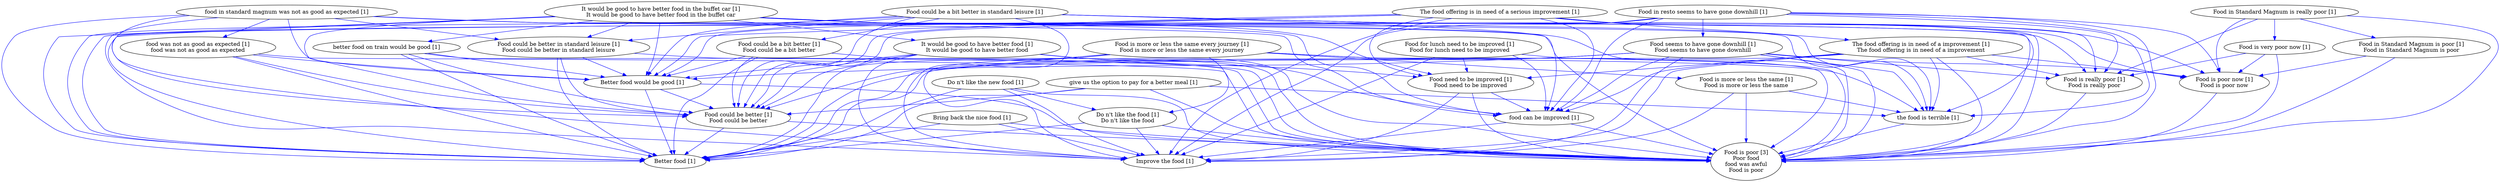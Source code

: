 digraph collapsedGraph {
"Food is poor [3]\nPoor food\nfood was awful\nFood is poor""Better food [1]""Better food would be good [1]""Bring back the nice food [1]""Do n't like the new food [1]""Do n't like the food [1]\nDo n't like the food""Food could be a bit better in standard leisure [1]""Food could be better in standard leisure [1]\nFood could be better in standard leisure""Food could be better [1]\nFood could be better""Food could be a bit better [1]\nFood could be a bit better""Food for lunch need to be improved [1]\nFood for lunch need to be improved""Food need to be improved [1]\nFood need to be improved""Food in Standard Magnum is really poor [1]""Food in Standard Magnum is poor [1]\nFood in Standard Magnum is poor""Food is really poor [1]\nFood is really poor""Food in resto seems to have gone downhill [1]""Food seems to have gone downhill [1]\nFood seems to have gone downhill""Food is more or less the same every journey [1]\nFood is more or less the same every journey""Food is more or less the same [1]\nFood is more or less the same""Food is very poor now [1]""Food is poor now [1]\nFood is poor now""Improve the food [1]""It would be good to have better food in the buffet car [1]\nIt would be good to have better food in the buffet car""It would be good to have better food [1]\nIt would be good to have better food""The food offering is in need of a serious improvement [1]""The food offering is in need of a improvement [1]\nThe food offering is in need of a improvement""better food on train would be good [1]""food can be improved [1]""food in standard magnum was not as good as expected [1]""food was not as good as expected [1]\nfood was not as good as expected""give us the option to pay for a better meal [1]""the food is terrible [1]""Better food would be good [1]" -> "Better food [1]" [color=blue]
"Bring back the nice food [1]" -> "Better food [1]" [color=blue]
"Do n't like the new food [1]" -> "Do n't like the food [1]\nDo n't like the food" [color=blue]
"Do n't like the new food [1]" -> "Better food [1]" [color=blue]
"Do n't like the food [1]\nDo n't like the food" -> "Better food [1]" [color=blue]
"Food could be a bit better in standard leisure [1]" -> "Food could be better in standard leisure [1]\nFood could be better in standard leisure" [color=blue]
"Food could be better in standard leisure [1]\nFood could be better in standard leisure" -> "Food could be better [1]\nFood could be better" [color=blue]
"Food could be a bit better in standard leisure [1]" -> "Food could be a bit better [1]\nFood could be a bit better" [color=blue]
"Food could be a bit better [1]\nFood could be a bit better" -> "Food could be better [1]\nFood could be better" [color=blue]
"Food could be a bit better in standard leisure [1]" -> "Food could be better [1]\nFood could be better" [color=blue]
"Better food would be good [1]" -> "Food could be better [1]\nFood could be better" [color=blue]
"Food could be a bit better in standard leisure [1]" -> "Better food [1]" [color=blue]
"Food could be a bit better in standard leisure [1]" -> "Better food would be good [1]" [color=blue]
"Food could be better in standard leisure [1]\nFood could be better in standard leisure" -> "Better food [1]" [color=blue]
"Food could be better in standard leisure [1]\nFood could be better in standard leisure" -> "Better food would be good [1]" [color=blue]
"Food could be better [1]\nFood could be better" -> "Better food [1]" [color=blue]
"Food could be a bit better [1]\nFood could be a bit better" -> "Better food [1]" [color=blue]
"Food could be a bit better [1]\nFood could be a bit better" -> "Better food would be good [1]" [color=blue]
"Food for lunch need to be improved [1]\nFood for lunch need to be improved" -> "Food need to be improved [1]\nFood need to be improved" [color=blue]
"Food in Standard Magnum is really poor [1]" -> "Food in Standard Magnum is poor [1]\nFood in Standard Magnum is poor" [color=blue]
"Food in Standard Magnum is really poor [1]" -> "Food is really poor [1]\nFood is really poor" [color=blue]
"Food could be a bit better in standard leisure [1]" -> "Food is really poor [1]\nFood is really poor" [color=blue]
"Food could be better [1]\nFood could be better" -> "Food is poor [3]\nPoor food\nfood was awful\nFood is poor" [color=blue]
"Food need to be improved [1]\nFood need to be improved" -> "Food is poor [3]\nPoor food\nfood was awful\nFood is poor" [color=blue]
"Food in resto seems to have gone downhill [1]" -> "Food seems to have gone downhill [1]\nFood seems to have gone downhill" [color=blue]
"Food in resto seems to have gone downhill [1]" -> "Better food [1]" [color=blue]
"Food seems to have gone downhill [1]\nFood seems to have gone downhill" -> "Better food [1]" [color=blue]
"Food seems to have gone downhill [1]\nFood seems to have gone downhill" -> "Better food would be good [1]" [color=blue]
"Food seems to have gone downhill [1]\nFood seems to have gone downhill" -> "Food could be better [1]\nFood could be better" [color=blue]
"Food seems to have gone downhill [1]\nFood seems to have gone downhill" -> "Food is really poor [1]\nFood is really poor" [color=blue]
"Food is more or less the same every journey [1]\nFood is more or less the same every journey" -> "Food is more or less the same [1]\nFood is more or less the same" [color=blue]
"Food is more or less the same every journey [1]\nFood is more or less the same every journey" -> "Better food [1]" [color=blue]
"Food is more or less the same every journey [1]\nFood is more or less the same every journey" -> "Do n't like the food [1]\nDo n't like the food" [color=blue]
"Food is more or less the same every journey [1]\nFood is more or less the same every journey" -> "Food could be better [1]\nFood could be better" [color=blue]
"Food is more or less the same [1]\nFood is more or less the same" -> "Food is poor [3]\nPoor food\nfood was awful\nFood is poor" [color=blue]
"Food is very poor now [1]" -> "Food is poor now [1]\nFood is poor now" [color=blue]
"Food could be a bit better in standard leisure [1]" -> "Food is poor now [1]\nFood is poor now" [color=blue]
"Food in Standard Magnum is really poor [1]" -> "Food is very poor now [1]" [color=blue]
"Food in Standard Magnum is really poor [1]" -> "Food is poor now [1]\nFood is poor now" [color=blue]
"Food in Standard Magnum is poor [1]\nFood in Standard Magnum is poor" -> "Food is poor now [1]\nFood is poor now" [color=blue]
"Food seems to have gone downhill [1]\nFood seems to have gone downhill" -> "Food is poor now [1]\nFood is poor now" [color=blue]
"Food is very poor now [1]" -> "Food is really poor [1]\nFood is really poor" [color=blue]
"Bring back the nice food [1]" -> "Improve the food [1]" [color=blue]
"Do n't like the new food [1]" -> "Improve the food [1]" [color=blue]
"Do n't like the food [1]\nDo n't like the food" -> "Improve the food [1]" [color=blue]
"Food for lunch need to be improved [1]\nFood for lunch need to be improved" -> "Improve the food [1]" [color=blue]
"Food need to be improved [1]\nFood need to be improved" -> "Improve the food [1]" [color=blue]
"Food is more or less the same every journey [1]\nFood is more or less the same every journey" -> "Improve the food [1]" [color=blue]
"Food is more or less the same [1]\nFood is more or less the same" -> "Improve the food [1]" [color=blue]
"It would be good to have better food in the buffet car [1]\nIt would be good to have better food in the buffet car" -> "It would be good to have better food [1]\nIt would be good to have better food" [color=blue]
"It would be good to have better food in the buffet car [1]\nIt would be good to have better food in the buffet car" -> "Better food [1]" [color=blue]
"It would be good to have better food in the buffet car [1]\nIt would be good to have better food in the buffet car" -> "Better food would be good [1]" [color=blue]
"It would be good to have better food in the buffet car [1]\nIt would be good to have better food in the buffet car" -> "Food could be better in standard leisure [1]\nFood could be better in standard leisure" [color=blue]
"It would be good to have better food in the buffet car [1]\nIt would be good to have better food in the buffet car" -> "Food could be better [1]\nFood could be better" [color=blue]
"It would be good to have better food in the buffet car [1]\nIt would be good to have better food in the buffet car" -> "Food need to be improved [1]\nFood need to be improved" [color=blue]
"It would be good to have better food in the buffet car [1]\nIt would be good to have better food in the buffet car" -> "Improve the food [1]" [color=blue]
"It would be good to have better food [1]\nIt would be good to have better food" -> "Better food [1]" [color=blue]
"It would be good to have better food [1]\nIt would be good to have better food" -> "Better food would be good [1]" [color=blue]
"It would be good to have better food [1]\nIt would be good to have better food" -> "Food could be better [1]\nFood could be better" [color=blue]
"It would be good to have better food [1]\nIt would be good to have better food" -> "Food need to be improved [1]\nFood need to be improved" [color=blue]
"Better food would be good [1]" -> "Food is poor [3]\nPoor food\nfood was awful\nFood is poor" [color=blue]
"Bring back the nice food [1]" -> "Food is poor [3]\nPoor food\nfood was awful\nFood is poor" [color=blue]
"Do n't like the new food [1]" -> "Food is poor [3]\nPoor food\nfood was awful\nFood is poor" [color=blue]
"Do n't like the food [1]\nDo n't like the food" -> "Food is poor [3]\nPoor food\nfood was awful\nFood is poor" [color=blue]
"Food could be a bit better in standard leisure [1]" -> "Food is poor [3]\nPoor food\nfood was awful\nFood is poor" [color=blue]
"Food in resto seems to have gone downhill [1]" -> "Food is poor [3]\nPoor food\nfood was awful\nFood is poor" [color=blue]
"Food seems to have gone downhill [1]\nFood seems to have gone downhill" -> "Food is poor [3]\nPoor food\nfood was awful\nFood is poor" [color=blue]
"Food is more or less the same every journey [1]\nFood is more or less the same every journey" -> "Food is poor [3]\nPoor food\nfood was awful\nFood is poor" [color=blue]
"It would be good to have better food in the buffet car [1]\nIt would be good to have better food in the buffet car" -> "Food is poor [3]\nPoor food\nfood was awful\nFood is poor" [color=blue]
"It would be good to have better food [1]\nIt would be good to have better food" -> "Food is poor [3]\nPoor food\nfood was awful\nFood is poor" [color=blue]
"The food offering is in need of a serious improvement [1]" -> "The food offering is in need of a improvement [1]\nThe food offering is in need of a improvement" [color=blue]
"The food offering is in need of a serious improvement [1]" -> "Better food [1]" [color=blue]
"The food offering is in need of a serious improvement [1]" -> "Better food would be good [1]" [color=blue]
"The food offering is in need of a serious improvement [1]" -> "Food could be better [1]\nFood could be better" [color=blue]
"The food offering is in need of a serious improvement [1]" -> "Food need to be improved [1]\nFood need to be improved" [color=blue]
"The food offering is in need of a serious improvement [1]" -> "Food is really poor [1]\nFood is really poor" [color=blue]
"The food offering is in need of a serious improvement [1]" -> "Food is poor now [1]\nFood is poor now" [color=blue]
"The food offering is in need of a serious improvement [1]" -> "Improve the food [1]" [color=blue]
"The food offering is in need of a serious improvement [1]" -> "Food is poor [3]\nPoor food\nfood was awful\nFood is poor" [color=blue]
"The food offering is in need of a improvement [1]\nThe food offering is in need of a improvement" -> "Better food [1]" [color=blue]
"The food offering is in need of a improvement [1]\nThe food offering is in need of a improvement" -> "Food need to be improved [1]\nFood need to be improved" [color=blue]
"The food offering is in need of a improvement [1]\nThe food offering is in need of a improvement" -> "Food is really poor [1]\nFood is really poor" [color=blue]
"The food offering is in need of a improvement [1]\nThe food offering is in need of a improvement" -> "Food is poor now [1]\nFood is poor now" [color=blue]
"The food offering is in need of a improvement [1]\nThe food offering is in need of a improvement" -> "Improve the food [1]" [color=blue]
"The food offering is in need of a improvement [1]\nThe food offering is in need of a improvement" -> "Food is poor [3]\nPoor food\nfood was awful\nFood is poor" [color=blue]
"better food on train would be good [1]" -> "Better food would be good [1]" [color=blue]
"It would be good to have better food in the buffet car [1]\nIt would be good to have better food in the buffet car" -> "better food on train would be good [1]" [color=blue]
"better food on train would be good [1]" -> "Better food [1]" [color=blue]
"better food on train would be good [1]" -> "Food could be better [1]\nFood could be better" [color=blue]
"better food on train would be good [1]" -> "Food is poor [3]\nPoor food\nfood was awful\nFood is poor" [color=blue]
"Food could be a bit better in standard leisure [1]" -> "food can be improved [1]" [color=blue]
"Food for lunch need to be improved [1]\nFood for lunch need to be improved" -> "food can be improved [1]" [color=blue]
"Food need to be improved [1]\nFood need to be improved" -> "food can be improved [1]" [color=blue]
"Food seems to have gone downhill [1]\nFood seems to have gone downhill" -> "food can be improved [1]" [color=blue]
"It would be good to have better food in the buffet car [1]\nIt would be good to have better food in the buffet car" -> "food can be improved [1]" [color=blue]
"The food offering is in need of a serious improvement [1]" -> "food can be improved [1]" [color=blue]
"The food offering is in need of a improvement [1]\nThe food offering is in need of a improvement" -> "food can be improved [1]" [color=blue]
"food can be improved [1]" -> "Improve the food [1]" [color=blue]
"food in standard magnum was not as good as expected [1]" -> "food was not as good as expected [1]\nfood was not as good as expected" [color=blue]
"food in standard magnum was not as good as expected [1]" -> "Better food [1]" [color=blue]
"food in standard magnum was not as good as expected [1]" -> "Better food would be good [1]" [color=blue]
"food in standard magnum was not as good as expected [1]" -> "Food could be better in standard leisure [1]\nFood could be better in standard leisure" [color=blue]
"food in standard magnum was not as good as expected [1]" -> "Food could be better [1]\nFood could be better" [color=blue]
"food in standard magnum was not as good as expected [1]" -> "Food is poor [3]\nPoor food\nfood was awful\nFood is poor" [color=blue]
"food in standard magnum was not as good as expected [1]" -> "food can be improved [1]" [color=blue]
"food was not as good as expected [1]\nfood was not as good as expected" -> "Better food [1]" [color=blue]
"food was not as good as expected [1]\nfood was not as good as expected" -> "Better food would be good [1]" [color=blue]
"food was not as good as expected [1]\nfood was not as good as expected" -> "Food could be better [1]\nFood could be better" [color=blue]
"food was not as good as expected [1]\nfood was not as good as expected" -> "Food is poor [3]\nPoor food\nfood was awful\nFood is poor" [color=blue]
"Food for lunch need to be improved [1]\nFood for lunch need to be improved" -> "Food is poor [3]\nPoor food\nfood was awful\nFood is poor" [color=blue]
"Food in Standard Magnum is really poor [1]" -> "Food is poor [3]\nPoor food\nfood was awful\nFood is poor" [color=blue]
"Food in Standard Magnum is poor [1]\nFood in Standard Magnum is poor" -> "Food is poor [3]\nPoor food\nfood was awful\nFood is poor" [color=blue]
"Food is really poor [1]\nFood is really poor" -> "Food is poor [3]\nPoor food\nfood was awful\nFood is poor" [color=blue]
"Food is very poor now [1]" -> "Food is poor [3]\nPoor food\nfood was awful\nFood is poor" [color=blue]
"Food is poor now [1]\nFood is poor now" -> "Food is poor [3]\nPoor food\nfood was awful\nFood is poor" [color=blue]
"food can be improved [1]" -> "Food is poor [3]\nPoor food\nfood was awful\nFood is poor" [color=blue]
"give us the option to pay for a better meal [1]" -> "Better food [1]" [color=blue]
"give us the option to pay for a better meal [1]" -> "Food could be better [1]\nFood could be better" [color=blue]
"Food seems to have gone downhill [1]\nFood seems to have gone downhill" -> "the food is terrible [1]" [color=blue]
"Food is more or less the same every journey [1]\nFood is more or less the same every journey" -> "the food is terrible [1]" [color=blue]
"Food is more or less the same [1]\nFood is more or less the same" -> "the food is terrible [1]" [color=blue]
"It would be good to have better food in the buffet car [1]\nIt would be good to have better food in the buffet car" -> "the food is terrible [1]" [color=blue]
"The food offering is in need of a serious improvement [1]" -> "the food is terrible [1]" [color=blue]
"The food offering is in need of a improvement [1]\nThe food offering is in need of a improvement" -> "the food is terrible [1]" [color=blue]
"food in standard magnum was not as good as expected [1]" -> "the food is terrible [1]" [color=blue]
"give us the option to pay for a better meal [1]" -> "the food is terrible [1]" [color=blue]
"the food is terrible [1]" -> "Food is poor [3]\nPoor food\nfood was awful\nFood is poor" [color=blue]
"Food could be a bit better in standard leisure [1]" -> "Improve the food [1]" [color=blue]
"Food could be better in standard leisure [1]\nFood could be better in standard leisure" -> "Food is poor [3]\nPoor food\nfood was awful\nFood is poor" [color=blue]
"Food could be a bit better [1]\nFood could be a bit better" -> "Food is poor [3]\nPoor food\nfood was awful\nFood is poor" [color=blue]
"Food in resto seems to have gone downhill [1]" -> "Food could be better [1]\nFood could be better" [color=blue]
"Food in resto seems to have gone downhill [1]" -> "food can be improved [1]" [color=blue]
"Food in resto seems to have gone downhill [1]" -> "Better food would be good [1]" [color=blue]
"Food in resto seems to have gone downhill [1]" -> "Food is poor now [1]\nFood is poor now" [color=blue]
"Food in resto seems to have gone downhill [1]" -> "Food is really poor [1]\nFood is really poor" [color=blue]
"Food in resto seems to have gone downhill [1]" -> "the food is terrible [1]" [color=blue]
"Food seems to have gone downhill [1]\nFood seems to have gone downhill" -> "Improve the food [1]" [color=blue]
"It would be good to have better food [1]\nIt would be good to have better food" -> "food can be improved [1]" [color=blue]
"It would be good to have better food [1]\nIt would be good to have better food" -> "Improve the food [1]" [color=blue]
"food in standard magnum was not as good as expected [1]" -> "Improve the food [1]" [color=blue]
"give us the option to pay for a better meal [1]" -> "Food is poor [3]\nPoor food\nfood was awful\nFood is poor" [color=blue]
"Food in resto seems to have gone downhill [1]" -> "Improve the food [1]" [color=blue]
}